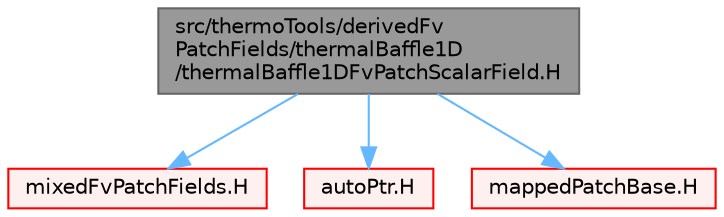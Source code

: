 digraph "src/thermoTools/derivedFvPatchFields/thermalBaffle1D/thermalBaffle1DFvPatchScalarField.H"
{
 // LATEX_PDF_SIZE
  bgcolor="transparent";
  edge [fontname=Helvetica,fontsize=10,labelfontname=Helvetica,labelfontsize=10];
  node [fontname=Helvetica,fontsize=10,shape=box,height=0.2,width=0.4];
  Node1 [id="Node000001",label="src/thermoTools/derivedFv\lPatchFields/thermalBaffle1D\l/thermalBaffle1DFvPatchScalarField.H",height=0.2,width=0.4,color="gray40", fillcolor="grey60", style="filled", fontcolor="black",tooltip=" "];
  Node1 -> Node2 [id="edge1_Node000001_Node000002",color="steelblue1",style="solid",tooltip=" "];
  Node2 [id="Node000002",label="mixedFvPatchFields.H",height=0.2,width=0.4,color="red", fillcolor="#FFF0F0", style="filled",URL="$mixedFvPatchFields_8H.html",tooltip=" "];
  Node1 -> Node22 [id="edge2_Node000001_Node000022",color="steelblue1",style="solid",tooltip=" "];
  Node22 [id="Node000022",label="autoPtr.H",height=0.2,width=0.4,color="red", fillcolor="#FFF0F0", style="filled",URL="$autoPtr_8H.html",tooltip=" "];
  Node1 -> Node267 [id="edge3_Node000001_Node000267",color="steelblue1",style="solid",tooltip=" "];
  Node267 [id="Node000267",label="mappedPatchBase.H",height=0.2,width=0.4,color="red", fillcolor="#FFF0F0", style="filled",URL="$mappedPatchBase_8H.html",tooltip=" "];
}
